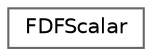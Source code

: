 digraph "Graphical Class Hierarchy"
{
 // INTERACTIVE_SVG=YES
 // LATEX_PDF_SIZE
  bgcolor="transparent";
  edge [fontname=Helvetica,fontsize=10,labelfontname=Helvetica,labelfontsize=10];
  node [fontname=Helvetica,fontsize=10,shape=box,height=0.2,width=0.4];
  rankdir="LR";
  Node0 [id="Node000000",label="FDFScalar",height=0.2,width=0.4,color="grey40", fillcolor="white", style="filled",URL="$d2/d47/structFDFScalar.html",tooltip=" "];
}
